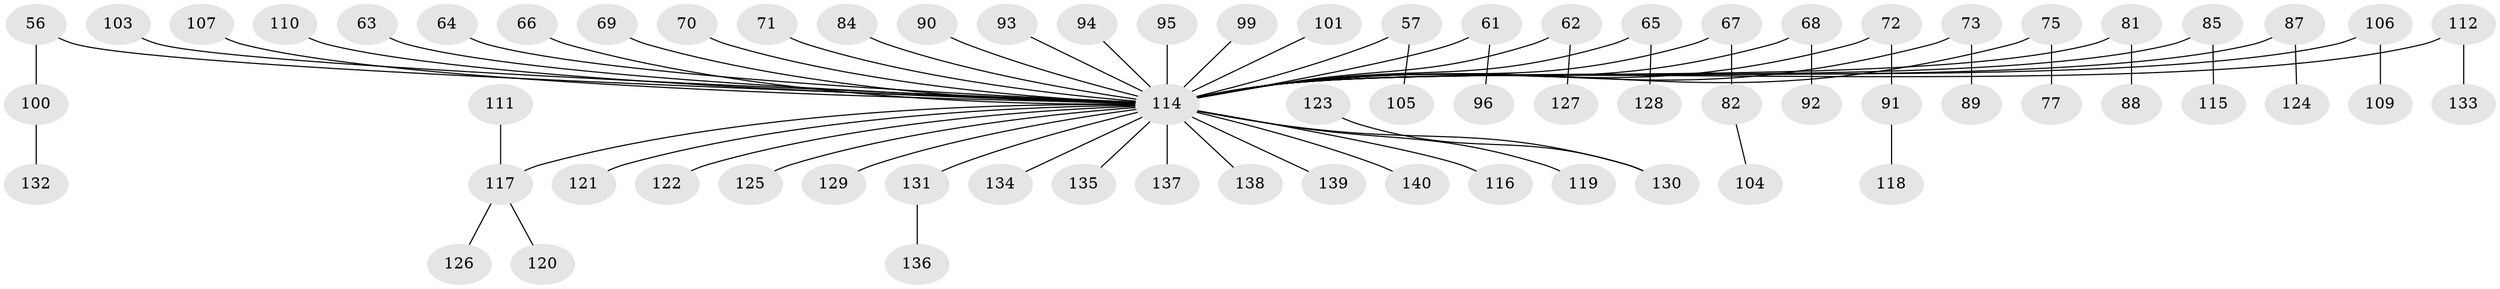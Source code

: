 // original degree distribution, {3: 0.08571428571428572, 6: 0.007142857142857143, 8: 0.014285714285714285, 2: 0.3142857142857143, 7: 0.014285714285714285, 4: 0.06428571428571428, 1: 0.4857142857142857, 9: 0.007142857142857143, 5: 0.007142857142857143}
// Generated by graph-tools (version 1.1) at 2025/53/03/09/25 04:53:01]
// undirected, 70 vertices, 69 edges
graph export_dot {
graph [start="1"]
  node [color=gray90,style=filled];
  56;
  57 [super="+42"];
  61;
  62;
  63;
  64 [super="+55"];
  65;
  66;
  67;
  68;
  69;
  70;
  71;
  72;
  73 [super="+51"];
  75;
  77;
  81;
  82;
  84;
  85;
  87;
  88;
  89;
  90;
  91;
  92;
  93;
  94;
  95;
  96;
  99;
  100;
  101;
  103;
  104;
  105;
  106;
  107;
  109;
  110;
  111;
  112;
  114 [super="+39+47+49+102+98+113+40+52+86+54+58+60"];
  115;
  116;
  117 [super="+83+108"];
  118;
  119;
  120;
  121;
  122;
  123;
  124;
  125;
  126;
  127;
  128;
  129;
  130 [super="+80"];
  131;
  132;
  133;
  134;
  135;
  136;
  137;
  138;
  139;
  140;
  56 -- 100;
  56 -- 114;
  57 -- 105;
  57 -- 114;
  61 -- 96;
  61 -- 114;
  62 -- 127;
  62 -- 114;
  63 -- 114;
  64 -- 114;
  65 -- 128;
  65 -- 114;
  66 -- 114;
  67 -- 82;
  67 -- 114;
  68 -- 92;
  68 -- 114;
  69 -- 114;
  70 -- 114;
  71 -- 114;
  72 -- 91;
  72 -- 114;
  73 -- 89;
  73 -- 114;
  75 -- 77;
  75 -- 114;
  81 -- 88;
  81 -- 114;
  82 -- 104;
  84 -- 114;
  85 -- 115;
  85 -- 114;
  87 -- 124;
  87 -- 114;
  90 -- 114;
  91 -- 118;
  93 -- 114;
  94 -- 114;
  95 -- 114;
  99 -- 114;
  100 -- 132;
  101 -- 114;
  103 -- 114;
  106 -- 109;
  106 -- 114;
  107 -- 114;
  110 -- 114;
  111 -- 117;
  112 -- 133;
  112 -- 114;
  114 -- 129;
  114 -- 130;
  114 -- 131;
  114 -- 135;
  114 -- 138;
  114 -- 139;
  114 -- 140;
  114 -- 116;
  114 -- 117;
  114 -- 119;
  114 -- 121;
  114 -- 122;
  114 -- 125;
  114 -- 134;
  114 -- 137;
  117 -- 120;
  117 -- 126;
  123 -- 130;
  131 -- 136;
}
